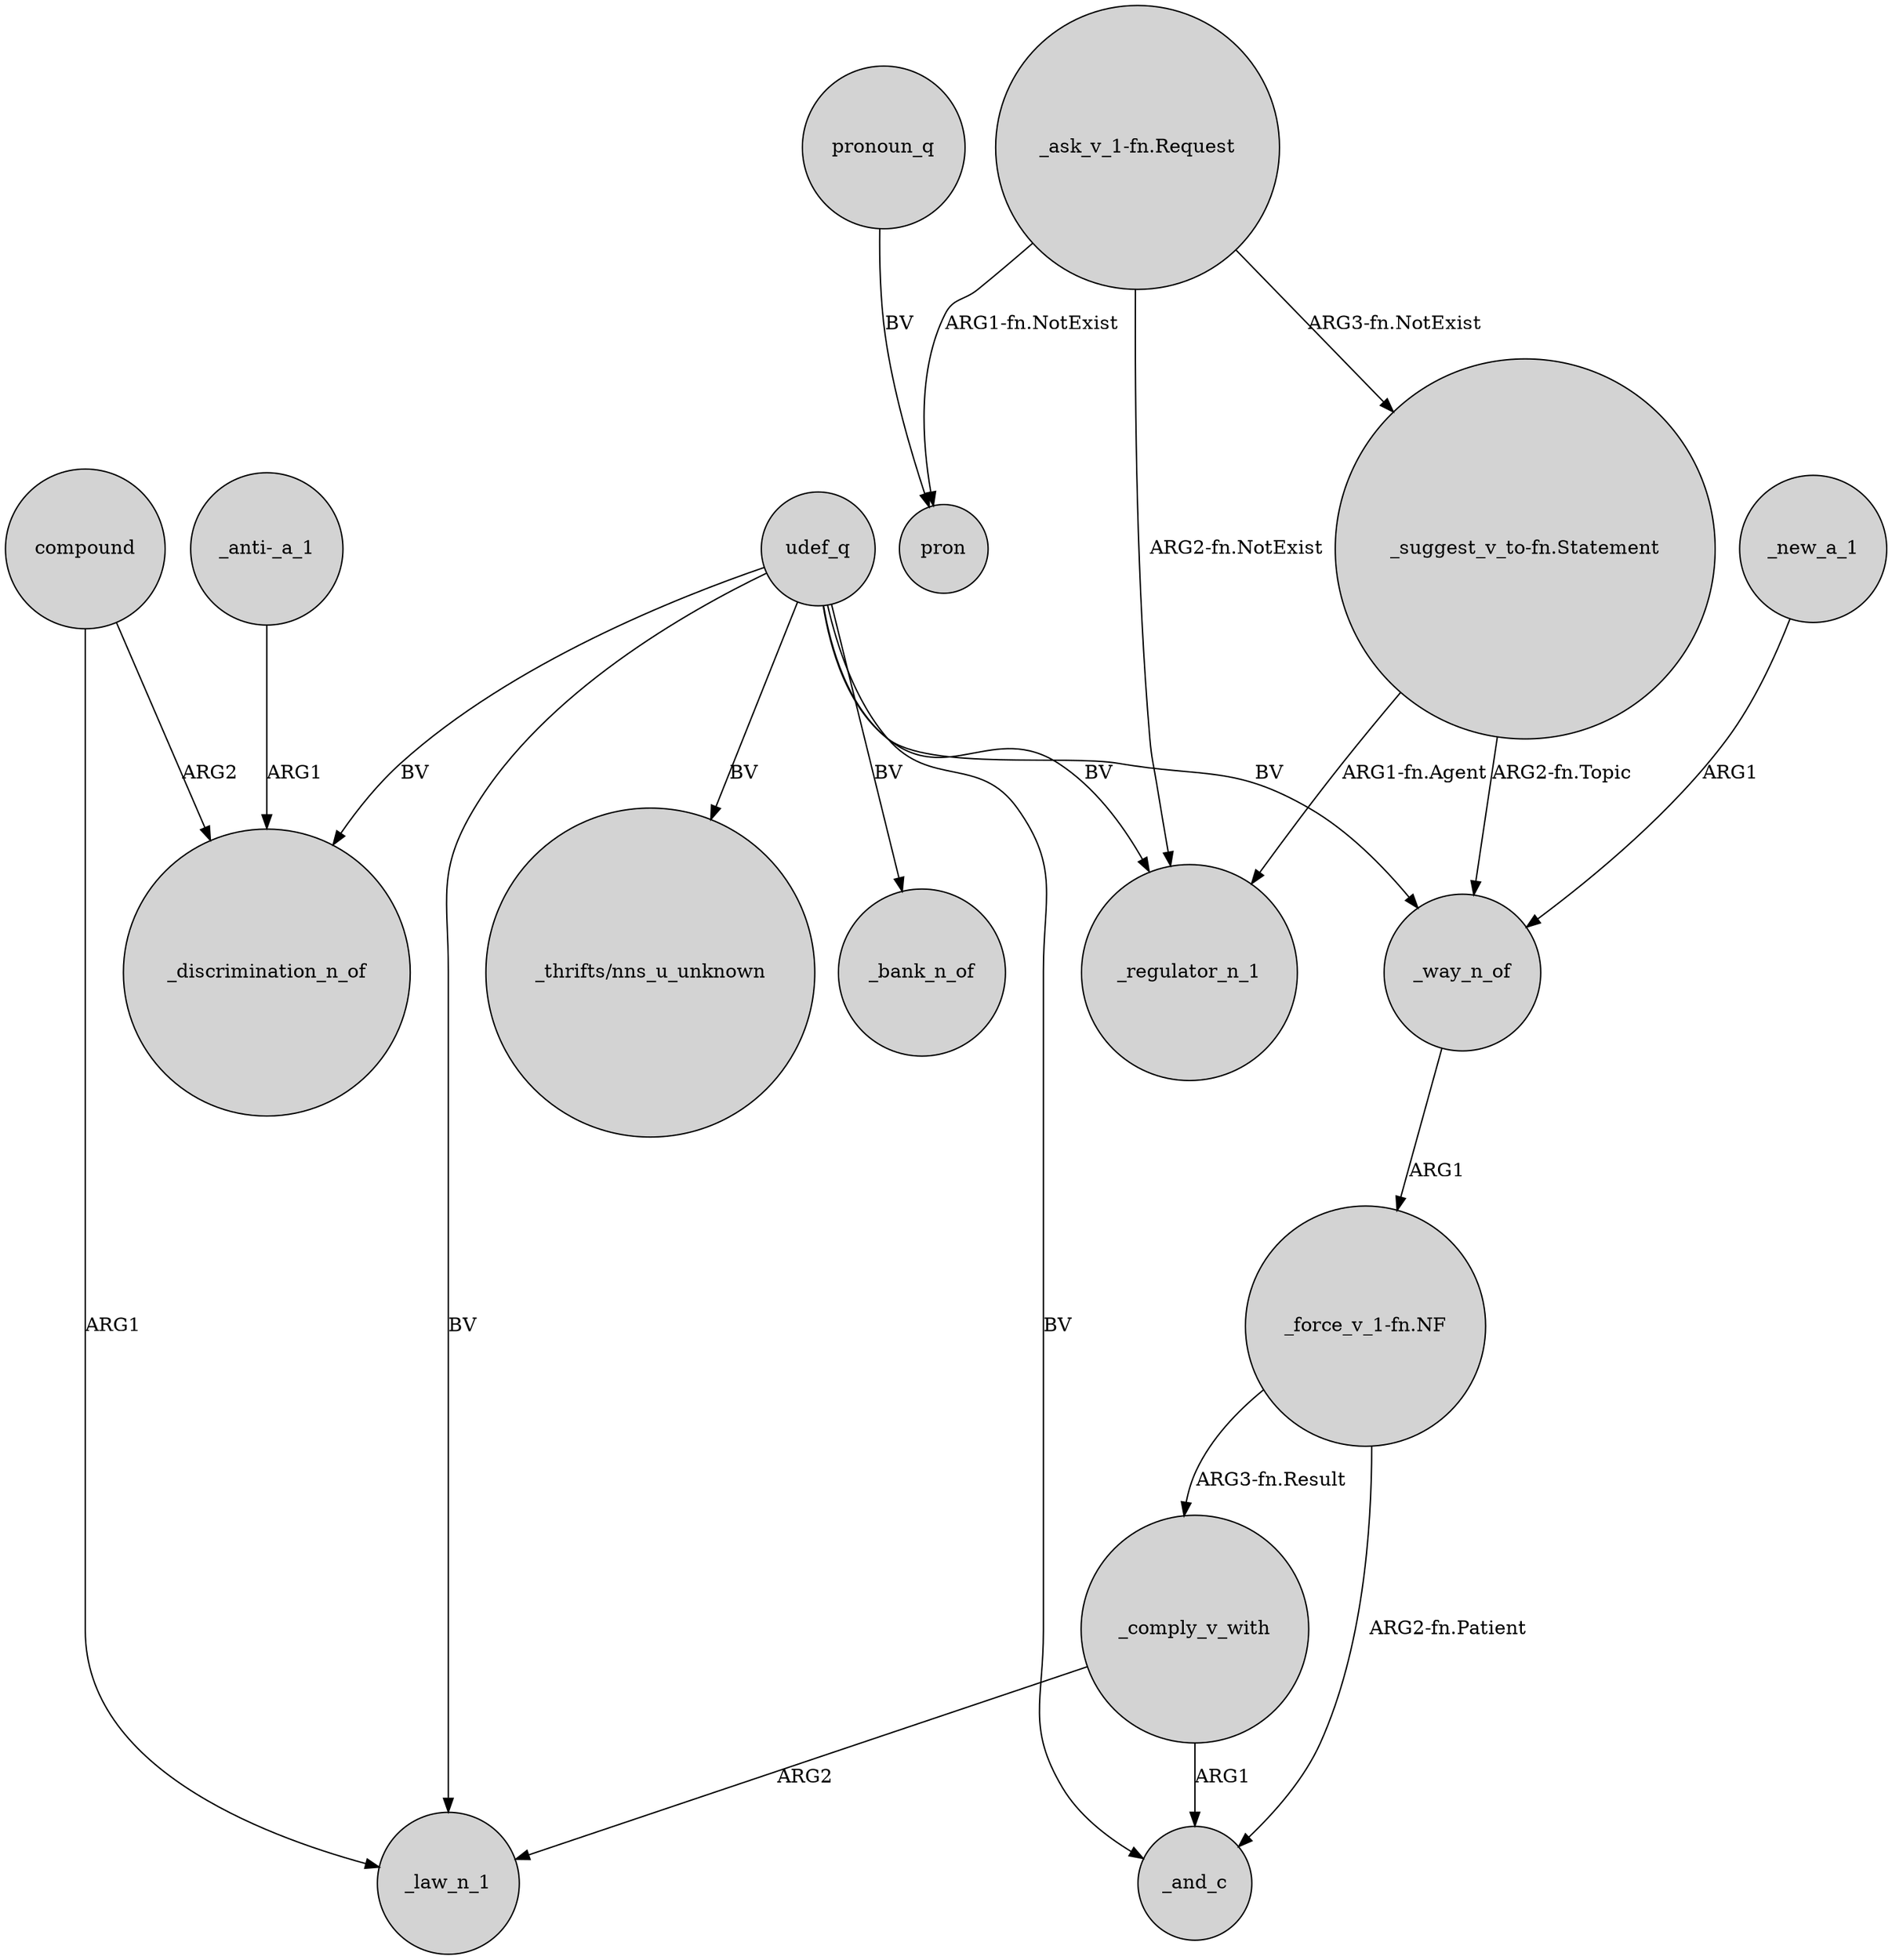 digraph {
	node [shape=circle style=filled]
	_comply_v_with -> _and_c [label=ARG1]
	_comply_v_with -> _law_n_1 [label=ARG2]
	"_anti-_a_1" -> _discrimination_n_of [label=ARG1]
	udef_q -> "_thrifts/nns_u_unknown" [label=BV]
	udef_q -> _way_n_of [label=BV]
	udef_q -> _law_n_1 [label=BV]
	"_suggest_v_to-fn.Statement" -> _regulator_n_1 [label="ARG1-fn.Agent"]
	"_ask_v_1-fn.Request" -> pron [label="ARG1-fn.NotExist"]
	_way_n_of -> "_force_v_1-fn.NF" [label=ARG1]
	pronoun_q -> pron [label=BV]
	"_suggest_v_to-fn.Statement" -> _way_n_of [label="ARG2-fn.Topic"]
	"_force_v_1-fn.NF" -> _and_c [label="ARG2-fn.Patient"]
	"_ask_v_1-fn.Request" -> _regulator_n_1 [label="ARG2-fn.NotExist"]
	compound -> _discrimination_n_of [label=ARG2]
	_new_a_1 -> _way_n_of [label=ARG1]
	"_force_v_1-fn.NF" -> _comply_v_with [label="ARG3-fn.Result"]
	udef_q -> _discrimination_n_of [label=BV]
	compound -> _law_n_1 [label=ARG1]
	udef_q -> _and_c [label=BV]
	udef_q -> _regulator_n_1 [label=BV]
	udef_q -> _bank_n_of [label=BV]
	"_ask_v_1-fn.Request" -> "_suggest_v_to-fn.Statement" [label="ARG3-fn.NotExist"]
}
